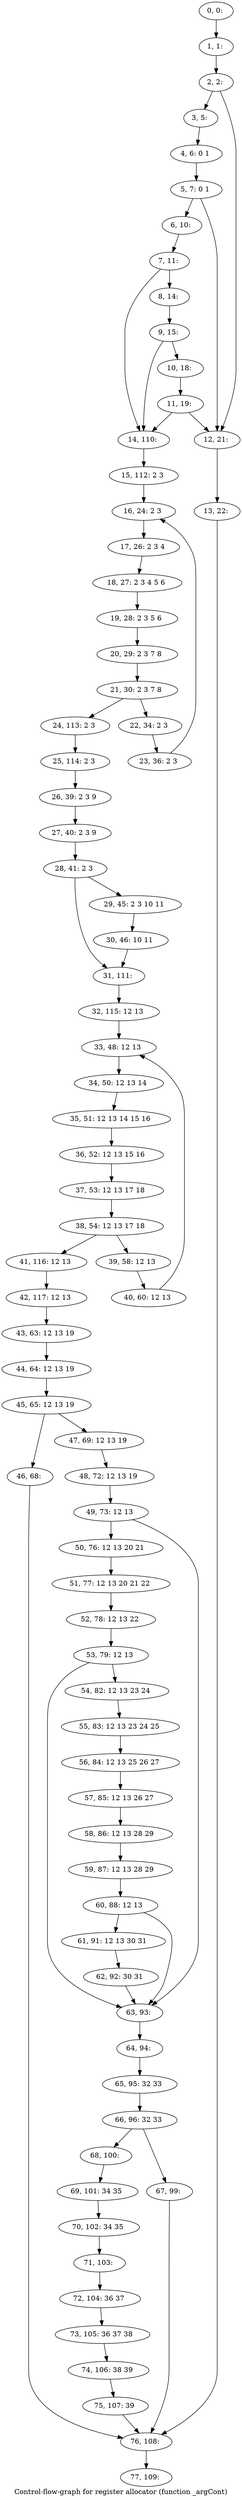 digraph G {
graph [label="Control-flow-graph for register allocator (function _argCont)"]
0[label="0, 0: "];
1[label="1, 1: "];
2[label="2, 2: "];
3[label="3, 5: "];
4[label="4, 6: 0 1 "];
5[label="5, 7: 0 1 "];
6[label="6, 10: "];
7[label="7, 11: "];
8[label="8, 14: "];
9[label="9, 15: "];
10[label="10, 18: "];
11[label="11, 19: "];
12[label="12, 21: "];
13[label="13, 22: "];
14[label="14, 110: "];
15[label="15, 112: 2 3 "];
16[label="16, 24: 2 3 "];
17[label="17, 26: 2 3 4 "];
18[label="18, 27: 2 3 4 5 6 "];
19[label="19, 28: 2 3 5 6 "];
20[label="20, 29: 2 3 7 8 "];
21[label="21, 30: 2 3 7 8 "];
22[label="22, 34: 2 3 "];
23[label="23, 36: 2 3 "];
24[label="24, 113: 2 3 "];
25[label="25, 114: 2 3 "];
26[label="26, 39: 2 3 9 "];
27[label="27, 40: 2 3 9 "];
28[label="28, 41: 2 3 "];
29[label="29, 45: 2 3 10 11 "];
30[label="30, 46: 10 11 "];
31[label="31, 111: "];
32[label="32, 115: 12 13 "];
33[label="33, 48: 12 13 "];
34[label="34, 50: 12 13 14 "];
35[label="35, 51: 12 13 14 15 16 "];
36[label="36, 52: 12 13 15 16 "];
37[label="37, 53: 12 13 17 18 "];
38[label="38, 54: 12 13 17 18 "];
39[label="39, 58: 12 13 "];
40[label="40, 60: 12 13 "];
41[label="41, 116: 12 13 "];
42[label="42, 117: 12 13 "];
43[label="43, 63: 12 13 19 "];
44[label="44, 64: 12 13 19 "];
45[label="45, 65: 12 13 19 "];
46[label="46, 68: "];
47[label="47, 69: 12 13 19 "];
48[label="48, 72: 12 13 19 "];
49[label="49, 73: 12 13 "];
50[label="50, 76: 12 13 20 21 "];
51[label="51, 77: 12 13 20 21 22 "];
52[label="52, 78: 12 13 22 "];
53[label="53, 79: 12 13 "];
54[label="54, 82: 12 13 23 24 "];
55[label="55, 83: 12 13 23 24 25 "];
56[label="56, 84: 12 13 25 26 27 "];
57[label="57, 85: 12 13 26 27 "];
58[label="58, 86: 12 13 28 29 "];
59[label="59, 87: 12 13 28 29 "];
60[label="60, 88: 12 13 "];
61[label="61, 91: 12 13 30 31 "];
62[label="62, 92: 30 31 "];
63[label="63, 93: "];
64[label="64, 94: "];
65[label="65, 95: 32 33 "];
66[label="66, 96: 32 33 "];
67[label="67, 99: "];
68[label="68, 100: "];
69[label="69, 101: 34 35 "];
70[label="70, 102: 34 35 "];
71[label="71, 103: "];
72[label="72, 104: 36 37 "];
73[label="73, 105: 36 37 38 "];
74[label="74, 106: 38 39 "];
75[label="75, 107: 39 "];
76[label="76, 108: "];
77[label="77, 109: "];
0->1 ;
1->2 ;
2->3 ;
2->12 ;
3->4 ;
4->5 ;
5->6 ;
5->12 ;
6->7 ;
7->8 ;
7->14 ;
8->9 ;
9->10 ;
9->14 ;
10->11 ;
11->12 ;
11->14 ;
12->13 ;
13->76 ;
14->15 ;
15->16 ;
16->17 ;
17->18 ;
18->19 ;
19->20 ;
20->21 ;
21->22 ;
21->24 ;
22->23 ;
23->16 ;
24->25 ;
25->26 ;
26->27 ;
27->28 ;
28->29 ;
28->31 ;
29->30 ;
30->31 ;
31->32 ;
32->33 ;
33->34 ;
34->35 ;
35->36 ;
36->37 ;
37->38 ;
38->39 ;
38->41 ;
39->40 ;
40->33 ;
41->42 ;
42->43 ;
43->44 ;
44->45 ;
45->46 ;
45->47 ;
46->76 ;
47->48 ;
48->49 ;
49->50 ;
49->63 ;
50->51 ;
51->52 ;
52->53 ;
53->54 ;
53->63 ;
54->55 ;
55->56 ;
56->57 ;
57->58 ;
58->59 ;
59->60 ;
60->61 ;
60->63 ;
61->62 ;
62->63 ;
63->64 ;
64->65 ;
65->66 ;
66->67 ;
66->68 ;
67->76 ;
68->69 ;
69->70 ;
70->71 ;
71->72 ;
72->73 ;
73->74 ;
74->75 ;
75->76 ;
76->77 ;
}
